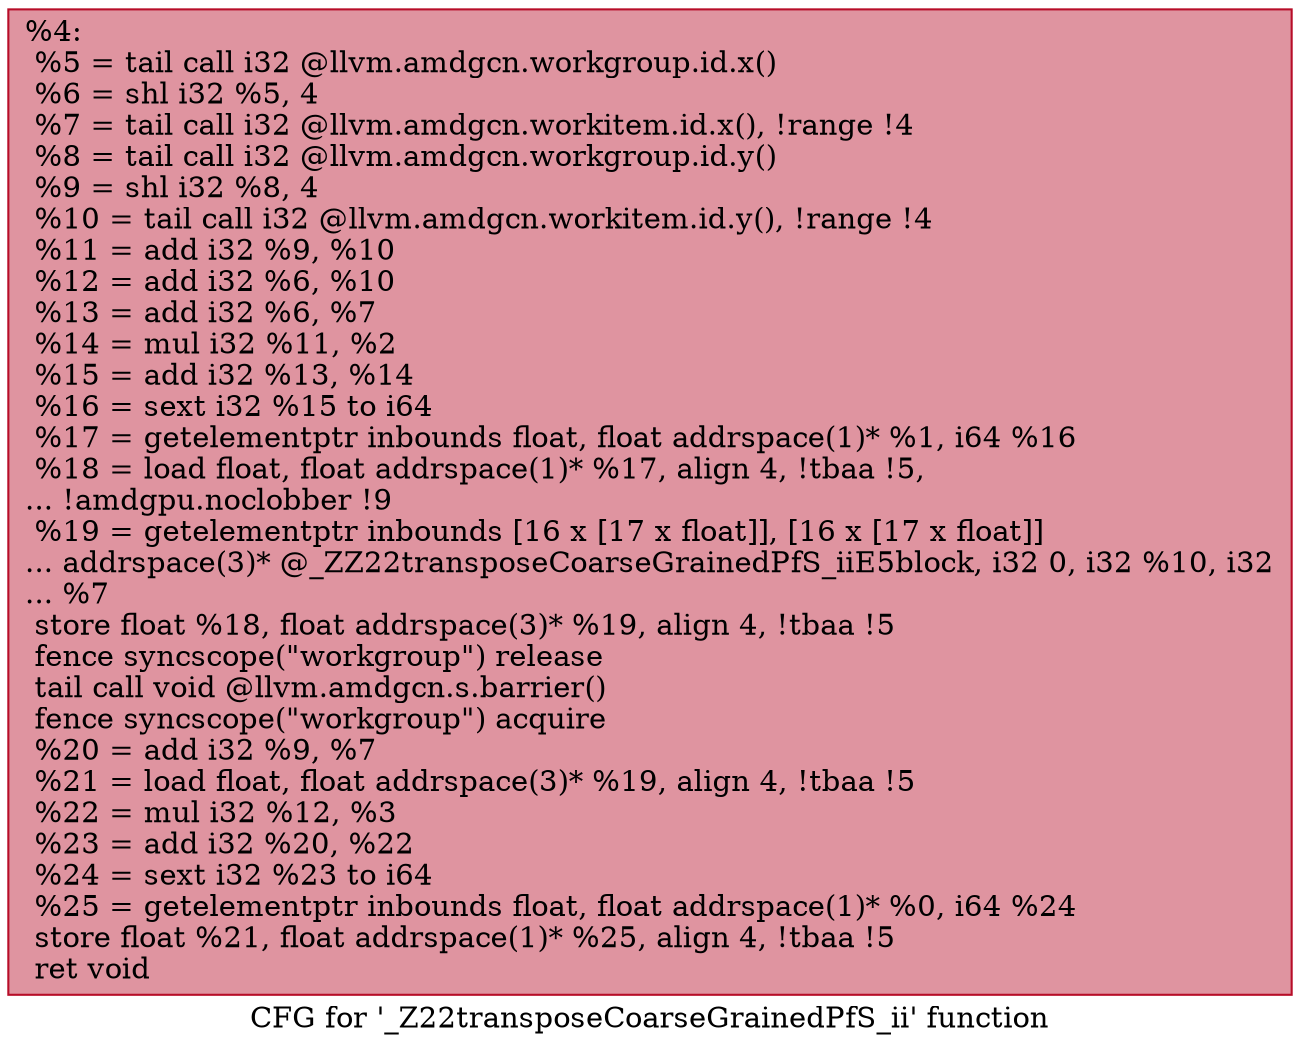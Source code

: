 digraph "CFG for '_Z22transposeCoarseGrainedPfS_ii' function" {
	label="CFG for '_Z22transposeCoarseGrainedPfS_ii' function";

	Node0x593bd50 [shape=record,color="#b70d28ff", style=filled, fillcolor="#b70d2870",label="{%4:\l  %5 = tail call i32 @llvm.amdgcn.workgroup.id.x()\l  %6 = shl i32 %5, 4\l  %7 = tail call i32 @llvm.amdgcn.workitem.id.x(), !range !4\l  %8 = tail call i32 @llvm.amdgcn.workgroup.id.y()\l  %9 = shl i32 %8, 4\l  %10 = tail call i32 @llvm.amdgcn.workitem.id.y(), !range !4\l  %11 = add i32 %9, %10\l  %12 = add i32 %6, %10\l  %13 = add i32 %6, %7\l  %14 = mul i32 %11, %2\l  %15 = add i32 %13, %14\l  %16 = sext i32 %15 to i64\l  %17 = getelementptr inbounds float, float addrspace(1)* %1, i64 %16\l  %18 = load float, float addrspace(1)* %17, align 4, !tbaa !5,\l... !amdgpu.noclobber !9\l  %19 = getelementptr inbounds [16 x [17 x float]], [16 x [17 x float]]\l... addrspace(3)* @_ZZ22transposeCoarseGrainedPfS_iiE5block, i32 0, i32 %10, i32\l... %7\l  store float %18, float addrspace(3)* %19, align 4, !tbaa !5\l  fence syncscope(\"workgroup\") release\l  tail call void @llvm.amdgcn.s.barrier()\l  fence syncscope(\"workgroup\") acquire\l  %20 = add i32 %9, %7\l  %21 = load float, float addrspace(3)* %19, align 4, !tbaa !5\l  %22 = mul i32 %12, %3\l  %23 = add i32 %20, %22\l  %24 = sext i32 %23 to i64\l  %25 = getelementptr inbounds float, float addrspace(1)* %0, i64 %24\l  store float %21, float addrspace(1)* %25, align 4, !tbaa !5\l  ret void\l}"];
}
